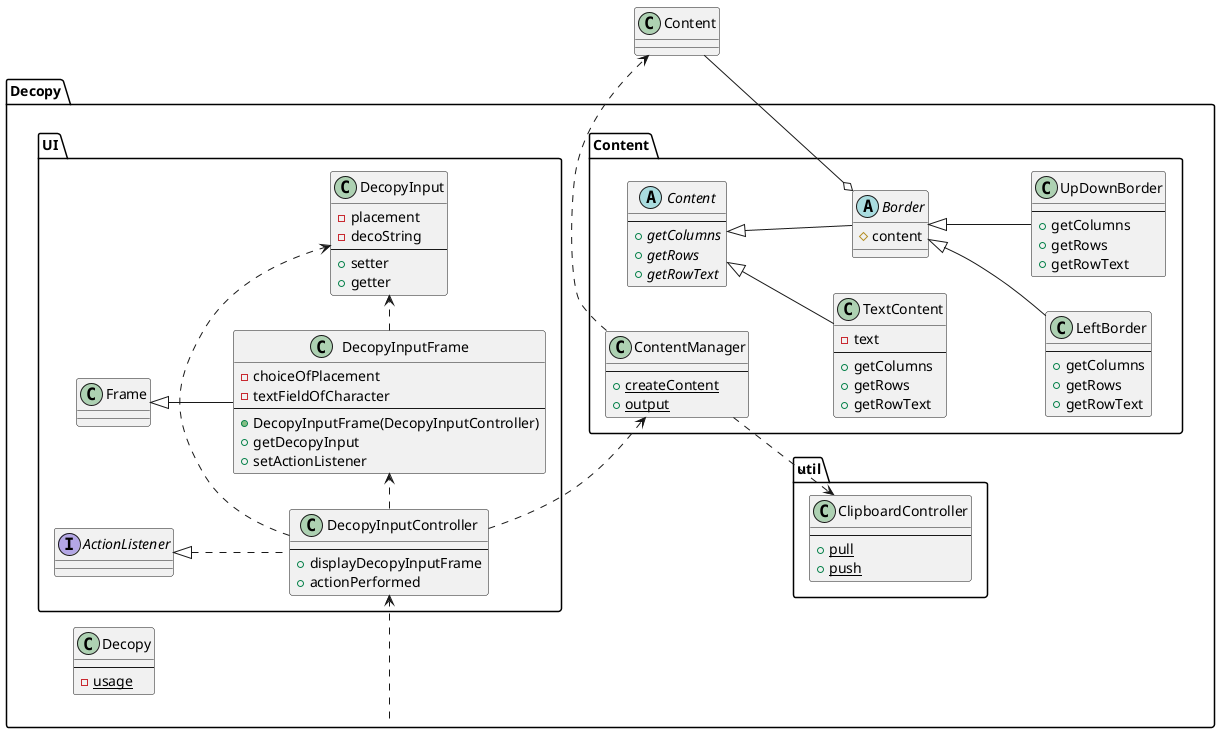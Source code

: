 @startuml Decopy

' クラス定義
package Decopy{
    Package Content {
        class ContentManager {
            --
            + {static} createContent
            + {static} output
        }
        ' Decoratorパターン ここから ---
        abstract class Content {
            --
            + {abstract} getColumns
            + {abstract} getRows
            + {abstract} getRowText
        }

        class TextContent extends Content {
            - text
            --
            + getColumns
            + getRows
            + getRowText
        }

        abstract class Border extends Content {
            # content
        }

        class LeftBorder extends Border {
            --
            + getColumns
            + getRows
            + getRowText
        }

        class UpDownBorder extends Border {
            --
            + getColumns
            + getRows
            + getRowText
        }
        ' Decoratorパターン ここまで---
    }

    package UI {
        class DecopyInputController implements ActionListener{
            --
            + displayDecopyInputFrame
            + actionPerformed
        }

        class DecopyInputFrame extends Frame{
            - choiceOfPlacement
            - textFieldOfCharacter
            --
            + DecopyInputFrame(DecopyInputController)
            + getDecopyInput
            + setActionListener
        }

        class DecopyInput{
        - placement
        - decoString
        --
        + setter
        + getter
        }
    }

    package util {
        class ClipboardController {
        --
        + {static} pull
        + {static} push
        }
    }

    class Decopy {
        --
        ' - {static} isPlacement
        ' - {static} createContet
        ' - {static} output
        - {static} usage
    }
}

' クラス間の関係
left to right direction
Decopy .> DecopyInputController
Content --o Border 
ContentManager ..> ClipboardController
DecopyInputController ..> ContentManager
ContentManager .> Content
DecopyInputController .> DecopyInputFrame
DecopyInputController .> DecopyInput
DecopyInputFrame .> DecopyInput


@enduml
